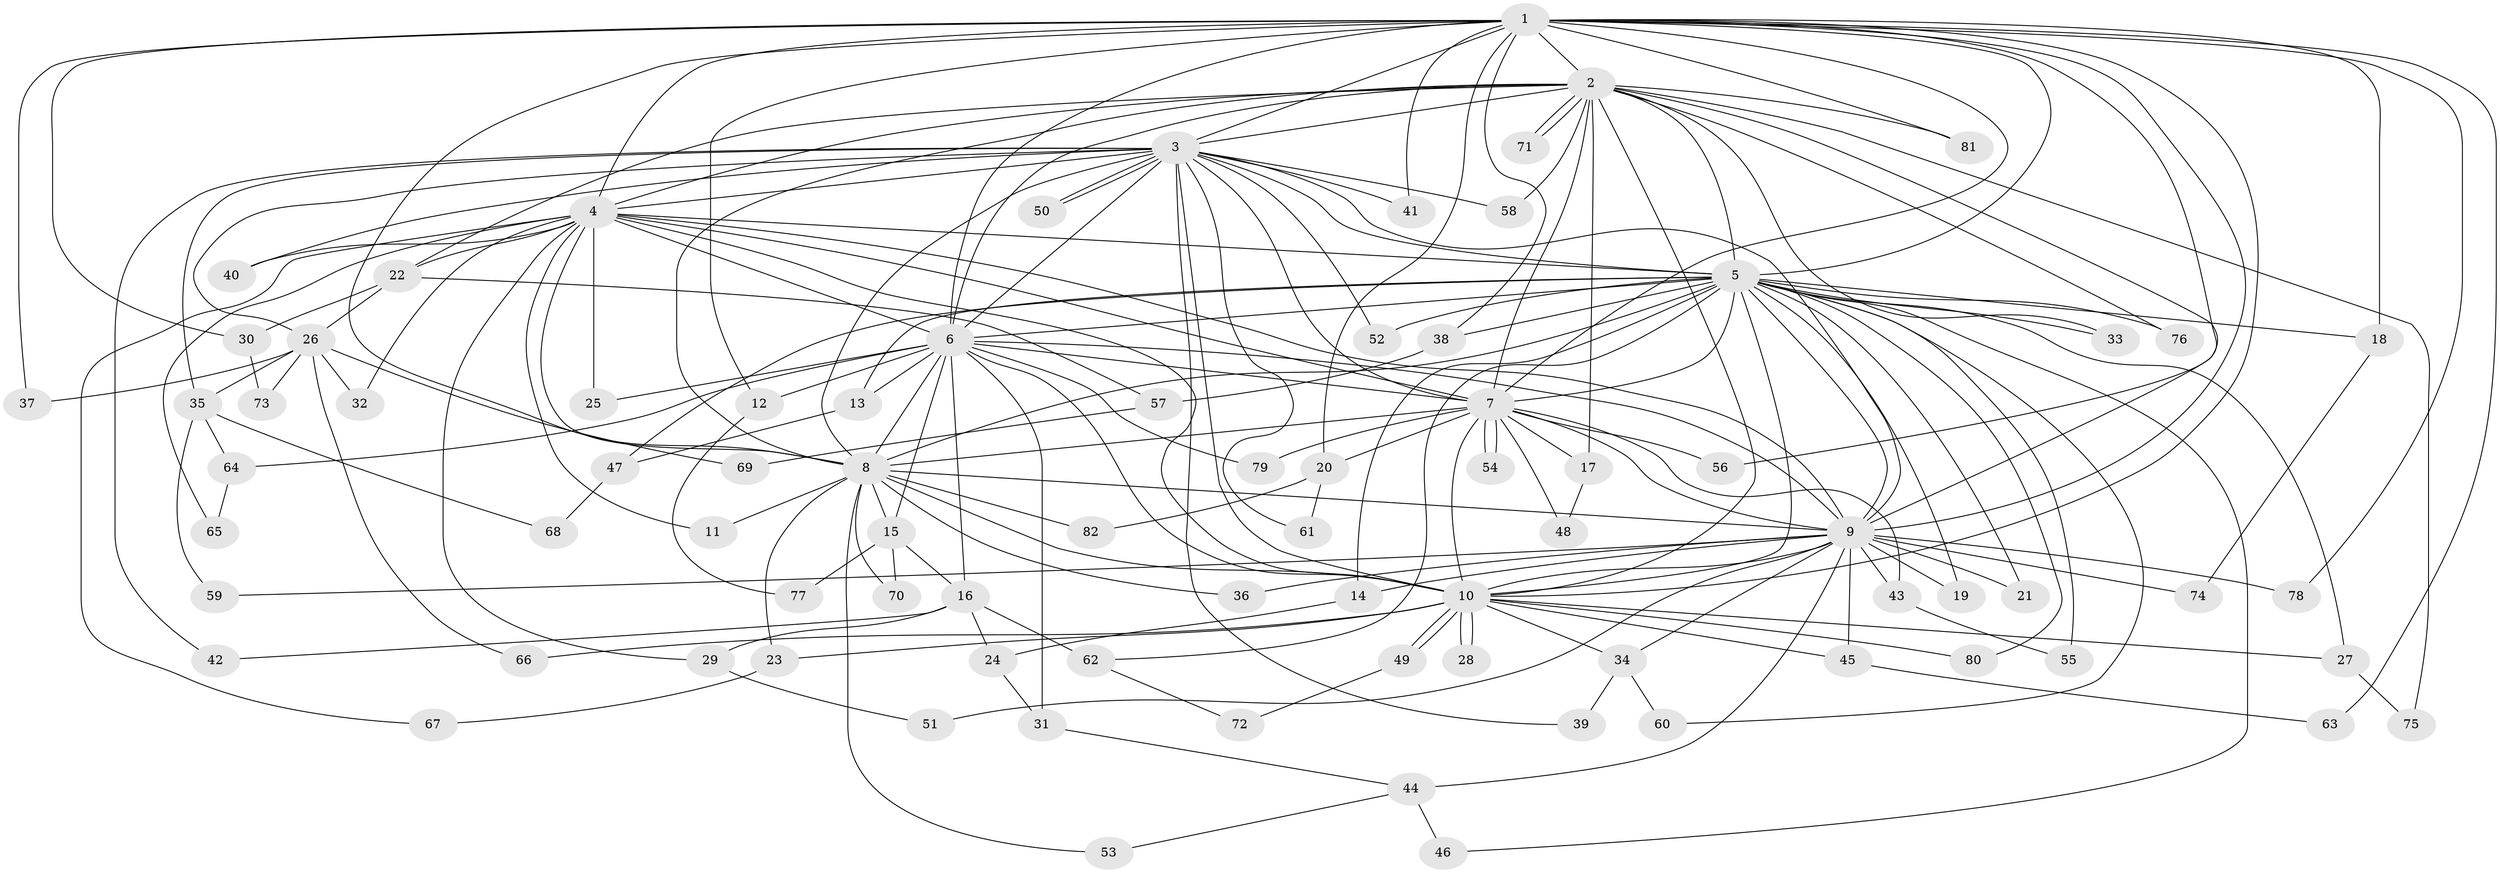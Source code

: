 // coarse degree distribution, {18: 0.03278688524590164, 15: 0.01639344262295082, 26: 0.01639344262295082, 28: 0.01639344262295082, 16: 0.01639344262295082, 13: 0.01639344262295082, 17: 0.01639344262295082, 2: 0.5245901639344263, 3: 0.19672131147540983, 4: 0.06557377049180328, 7: 0.01639344262295082, 11: 0.01639344262295082, 5: 0.03278688524590164, 1: 0.01639344262295082}
// Generated by graph-tools (version 1.1) at 2025/51/02/27/25 19:51:45]
// undirected, 82 vertices, 189 edges
graph export_dot {
graph [start="1"]
  node [color=gray90,style=filled];
  1;
  2;
  3;
  4;
  5;
  6;
  7;
  8;
  9;
  10;
  11;
  12;
  13;
  14;
  15;
  16;
  17;
  18;
  19;
  20;
  21;
  22;
  23;
  24;
  25;
  26;
  27;
  28;
  29;
  30;
  31;
  32;
  33;
  34;
  35;
  36;
  37;
  38;
  39;
  40;
  41;
  42;
  43;
  44;
  45;
  46;
  47;
  48;
  49;
  50;
  51;
  52;
  53;
  54;
  55;
  56;
  57;
  58;
  59;
  60;
  61;
  62;
  63;
  64;
  65;
  66;
  67;
  68;
  69;
  70;
  71;
  72;
  73;
  74;
  75;
  76;
  77;
  78;
  79;
  80;
  81;
  82;
  1 -- 2;
  1 -- 3;
  1 -- 4;
  1 -- 5;
  1 -- 6;
  1 -- 7;
  1 -- 8;
  1 -- 9;
  1 -- 10;
  1 -- 12;
  1 -- 18;
  1 -- 20;
  1 -- 30;
  1 -- 37;
  1 -- 38;
  1 -- 41;
  1 -- 56;
  1 -- 63;
  1 -- 78;
  1 -- 81;
  2 -- 3;
  2 -- 4;
  2 -- 5;
  2 -- 6;
  2 -- 7;
  2 -- 8;
  2 -- 9;
  2 -- 10;
  2 -- 17;
  2 -- 22;
  2 -- 33;
  2 -- 58;
  2 -- 71;
  2 -- 71;
  2 -- 75;
  2 -- 76;
  2 -- 81;
  3 -- 4;
  3 -- 5;
  3 -- 6;
  3 -- 7;
  3 -- 8;
  3 -- 9;
  3 -- 10;
  3 -- 26;
  3 -- 35;
  3 -- 39;
  3 -- 40;
  3 -- 41;
  3 -- 42;
  3 -- 50;
  3 -- 50;
  3 -- 52;
  3 -- 58;
  3 -- 61;
  4 -- 5;
  4 -- 6;
  4 -- 7;
  4 -- 8;
  4 -- 9;
  4 -- 10;
  4 -- 11;
  4 -- 22;
  4 -- 25;
  4 -- 29;
  4 -- 32;
  4 -- 40;
  4 -- 65;
  4 -- 67;
  5 -- 6;
  5 -- 7;
  5 -- 8;
  5 -- 9;
  5 -- 10;
  5 -- 13;
  5 -- 14;
  5 -- 18;
  5 -- 19;
  5 -- 21;
  5 -- 27;
  5 -- 33;
  5 -- 38;
  5 -- 46;
  5 -- 47;
  5 -- 52;
  5 -- 55;
  5 -- 60;
  5 -- 62;
  5 -- 76;
  5 -- 80;
  6 -- 7;
  6 -- 8;
  6 -- 9;
  6 -- 10;
  6 -- 12;
  6 -- 13;
  6 -- 15;
  6 -- 16;
  6 -- 25;
  6 -- 31;
  6 -- 64;
  6 -- 79;
  7 -- 8;
  7 -- 9;
  7 -- 10;
  7 -- 17;
  7 -- 20;
  7 -- 43;
  7 -- 48;
  7 -- 54;
  7 -- 54;
  7 -- 56;
  7 -- 79;
  8 -- 9;
  8 -- 10;
  8 -- 11;
  8 -- 15;
  8 -- 23;
  8 -- 36;
  8 -- 53;
  8 -- 70;
  8 -- 82;
  9 -- 10;
  9 -- 14;
  9 -- 19;
  9 -- 21;
  9 -- 34;
  9 -- 36;
  9 -- 43;
  9 -- 44;
  9 -- 45;
  9 -- 51;
  9 -- 59;
  9 -- 74;
  9 -- 78;
  10 -- 23;
  10 -- 27;
  10 -- 28;
  10 -- 28;
  10 -- 34;
  10 -- 45;
  10 -- 49;
  10 -- 49;
  10 -- 66;
  10 -- 80;
  12 -- 77;
  13 -- 47;
  14 -- 24;
  15 -- 16;
  15 -- 70;
  15 -- 77;
  16 -- 24;
  16 -- 29;
  16 -- 42;
  16 -- 62;
  17 -- 48;
  18 -- 74;
  20 -- 61;
  20 -- 82;
  22 -- 26;
  22 -- 30;
  22 -- 57;
  23 -- 67;
  24 -- 31;
  26 -- 32;
  26 -- 35;
  26 -- 37;
  26 -- 66;
  26 -- 69;
  26 -- 73;
  27 -- 75;
  29 -- 51;
  30 -- 73;
  31 -- 44;
  34 -- 39;
  34 -- 60;
  35 -- 59;
  35 -- 64;
  35 -- 68;
  38 -- 57;
  43 -- 55;
  44 -- 46;
  44 -- 53;
  45 -- 63;
  47 -- 68;
  49 -- 72;
  57 -- 69;
  62 -- 72;
  64 -- 65;
}
